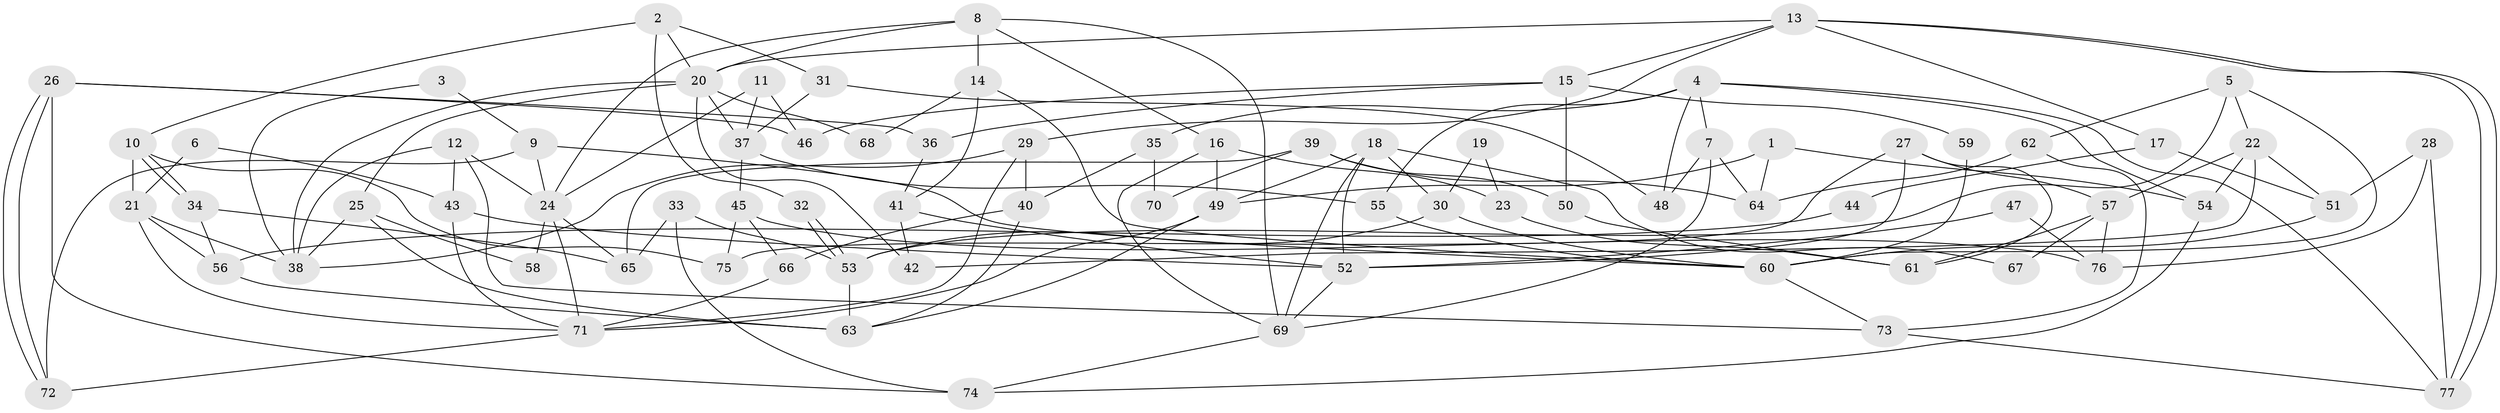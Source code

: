 // coarse degree distribution, {5: 0.18867924528301888, 10: 0.03773584905660377, 6: 0.11320754716981132, 8: 0.018867924528301886, 2: 0.09433962264150944, 4: 0.24528301886792453, 9: 0.018867924528301886, 3: 0.18867924528301888, 7: 0.09433962264150944}
// Generated by graph-tools (version 1.1) at 2025/52/02/27/25 19:52:07]
// undirected, 77 vertices, 154 edges
graph export_dot {
graph [start="1"]
  node [color=gray90,style=filled];
  1;
  2;
  3;
  4;
  5;
  6;
  7;
  8;
  9;
  10;
  11;
  12;
  13;
  14;
  15;
  16;
  17;
  18;
  19;
  20;
  21;
  22;
  23;
  24;
  25;
  26;
  27;
  28;
  29;
  30;
  31;
  32;
  33;
  34;
  35;
  36;
  37;
  38;
  39;
  40;
  41;
  42;
  43;
  44;
  45;
  46;
  47;
  48;
  49;
  50;
  51;
  52;
  53;
  54;
  55;
  56;
  57;
  58;
  59;
  60;
  61;
  62;
  63;
  64;
  65;
  66;
  67;
  68;
  69;
  70;
  71;
  72;
  73;
  74;
  75;
  76;
  77;
  1 -- 64;
  1 -- 49;
  1 -- 54;
  2 -- 10;
  2 -- 20;
  2 -- 31;
  2 -- 32;
  3 -- 38;
  3 -- 9;
  4 -- 55;
  4 -- 7;
  4 -- 35;
  4 -- 48;
  4 -- 54;
  4 -- 77;
  5 -- 60;
  5 -- 22;
  5 -- 53;
  5 -- 62;
  6 -- 43;
  6 -- 21;
  7 -- 48;
  7 -- 69;
  7 -- 64;
  8 -- 24;
  8 -- 69;
  8 -- 14;
  8 -- 16;
  8 -- 20;
  9 -- 60;
  9 -- 24;
  9 -- 72;
  10 -- 21;
  10 -- 34;
  10 -- 34;
  10 -- 75;
  11 -- 37;
  11 -- 24;
  11 -- 46;
  12 -- 24;
  12 -- 73;
  12 -- 38;
  12 -- 43;
  13 -- 20;
  13 -- 77;
  13 -- 77;
  13 -- 15;
  13 -- 17;
  13 -- 29;
  14 -- 41;
  14 -- 60;
  14 -- 68;
  15 -- 46;
  15 -- 36;
  15 -- 50;
  15 -- 59;
  16 -- 49;
  16 -- 23;
  16 -- 69;
  17 -- 51;
  17 -- 44;
  18 -- 49;
  18 -- 69;
  18 -- 30;
  18 -- 52;
  18 -- 67;
  19 -- 23;
  19 -- 30;
  20 -- 42;
  20 -- 25;
  20 -- 37;
  20 -- 38;
  20 -- 68;
  21 -- 38;
  21 -- 71;
  21 -- 56;
  22 -- 54;
  22 -- 57;
  22 -- 42;
  22 -- 51;
  23 -- 61;
  24 -- 65;
  24 -- 71;
  24 -- 58;
  25 -- 38;
  25 -- 58;
  25 -- 63;
  26 -- 72;
  26 -- 72;
  26 -- 74;
  26 -- 36;
  26 -- 46;
  27 -- 57;
  27 -- 52;
  27 -- 61;
  27 -- 75;
  28 -- 51;
  28 -- 77;
  28 -- 76;
  29 -- 38;
  29 -- 40;
  29 -- 71;
  30 -- 53;
  30 -- 60;
  31 -- 37;
  31 -- 48;
  32 -- 53;
  32 -- 53;
  33 -- 53;
  33 -- 74;
  33 -- 65;
  34 -- 56;
  34 -- 65;
  35 -- 40;
  35 -- 70;
  36 -- 41;
  37 -- 45;
  37 -- 55;
  39 -- 64;
  39 -- 65;
  39 -- 50;
  39 -- 70;
  40 -- 63;
  40 -- 66;
  41 -- 52;
  41 -- 42;
  43 -- 71;
  43 -- 52;
  44 -- 56;
  45 -- 75;
  45 -- 66;
  45 -- 76;
  47 -- 52;
  47 -- 76;
  49 -- 71;
  49 -- 63;
  50 -- 61;
  51 -- 60;
  52 -- 69;
  53 -- 63;
  54 -- 74;
  55 -- 60;
  56 -- 63;
  57 -- 76;
  57 -- 61;
  57 -- 67;
  59 -- 60;
  60 -- 73;
  62 -- 73;
  62 -- 64;
  66 -- 71;
  69 -- 74;
  71 -- 72;
  73 -- 77;
}
